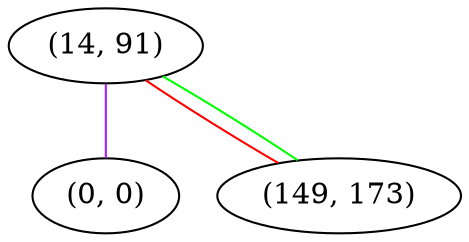 graph "" {
"(14, 91)";
"(0, 0)";
"(149, 173)";
"(14, 91)" -- "(0, 0)"  [color=purple, key=0, weight=4];
"(14, 91)" -- "(149, 173)"  [color=red, key=0, weight=1];
"(14, 91)" -- "(149, 173)"  [color=green, key=1, weight=2];
}
